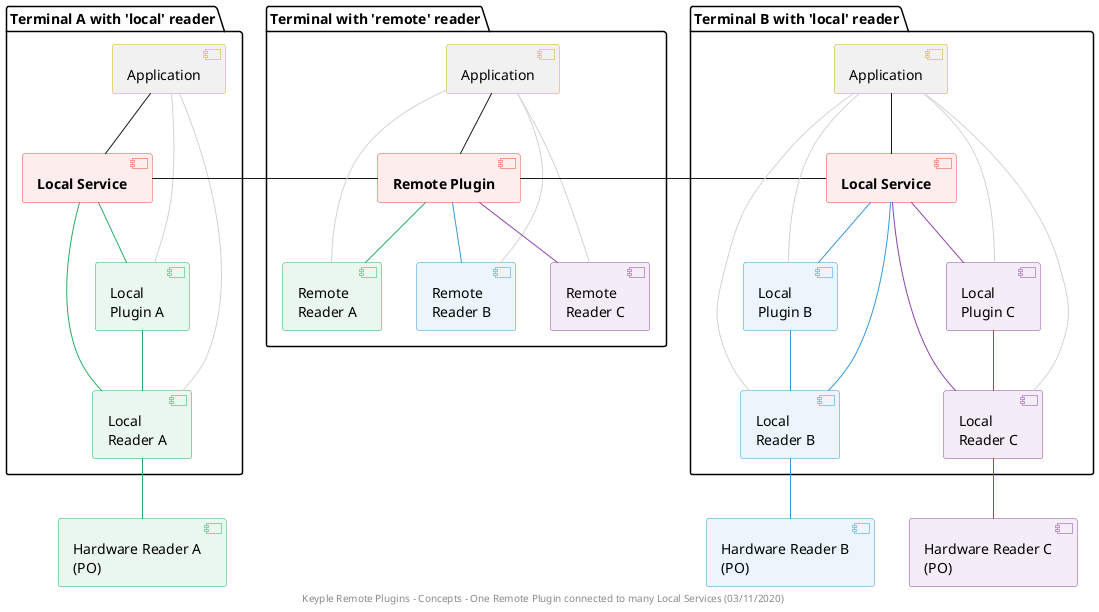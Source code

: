 @startuml
footer
    Keyple Remote Plugins - Concepts - One Remote Plugin connected to many Local Services (03/11/2020)
end footer

' == THEME ==

'Couleurs issues de : https://htmlcolorcodes.com/fr/tableau-de-couleur/tableau-de-couleur-design-plat/
!define COLOR_RED E74C3C
!define COLOR_PURPLE 8E44AD
!define COLOR_BLUE 3498DB
!define COLOR_GREEN 27AE60
!define COLOR_GREY 2C3E50
skinparam Shadowing false
skinparam component {
    BorderColor #D4AC0D
    ' Red
    BackgroundColor<<red>> #FDEDEC
    BorderColor<<red>> #E74C3C
    ' Purple
    BackgroundColor<<purple>> #F4ECF7
    BorderColor<<purple>> #8E44AD
    ' blue
    BackgroundColor<<blue>> #EBF5FB
    BorderColor<<blue>> #3498DB
    ' Green
    BackgroundColor<<green>> #E9F7EF
    BorderColor<<green>> #27AE60
    ' Grey
    BackgroundColor<<grey>> #EAECEE
    BorderColor<<grey>> #2C3E50
}
hide <<red>> stereotype
hide <<purple>> stereotype
hide <<blue>> stereotype
hide <<green>> stereotype
hide <<grey>> stereotype

' == CONTENT ==

[Hardware Reader A\n(PO)] as readerA <<green>>
[Hardware Reader B\n(PO)] as readerB <<blue>>
[Hardware Reader C\n(PO)] as readerC <<purple>>
package "Terminal A with 'local' reader" {
    [Application] as appA
    [**Local Service**] as localServiceA <<red>>
    [Local\nPlugin A] as localPluginA <<green>>
    [Local\nReader A] as localReaderA <<green>>
}
package "Terminal with 'remote' reader" {
    [Application] as app
    [**Remote Plugin**] as remotePlugin <<red>>
    [Remote\nReader A] as remoteReaderA <<green>>
    [Remote\nReader B] as remoteReaderB <<blue>>
    [Remote\nReader C] as remoteReaderC <<purple>>
}
package "Terminal B with 'local' reader" {
    [Application] as appB
    [**Local Service**] as localServiceB <<red>>
    [Local\nPlugin B] as localPluginB <<blue>>
    [Local\nReader B] as localReaderB <<blue>>
    [Local\nPlugin C] as localPluginC <<purple>>
    [Local\nReader C] as localReaderC <<purple>>
}

'utilisation

appA -- localPluginA #LightGrey
appA -- localReaderA #LightGrey
appA -- localServiceA
localPluginA -- localReaderA #COLOR_GREEN
localServiceA -- localPluginA #COLOR_GREEN
localServiceA -- localReaderA #COLOR_GREEN
localReaderA -- readerA #COLOR_GREEN

localServiceA - remotePlugin

app -- remotePlugin
app -- remoteReaderA #LightGrey
app -- remoteReaderB #LightGrey
app -- remoteReaderC #LightGrey
remotePlugin -- remoteReaderA #COLOR_GREEN
remotePlugin -- remoteReaderB #COLOR_BLUE
remotePlugin -- remoteReaderC #COLOR_PURPLE

remotePlugin - localServiceB

appB -- localPluginB #LightGrey
appB -- localReaderB #LightGrey
appB -- localServiceB
localPluginB -- localReaderB #COLOR_BLUE
localServiceB -- localPluginB #COLOR_BLUE
localServiceB -- localReaderB #COLOR_BLUE
localReaderB -- readerB #COLOR_BLUE

appB -- localPluginC #LightGrey
appB -- localReaderC #LightGrey
localServiceB -- localPluginC #COLOR_PURPLE
localServiceB -- localReaderC #COLOR_PURPLE
localPluginC -- localReaderC #COLOR_PURPLE
localReaderC -- readerC #COLOR_PURPLE

@enduml
